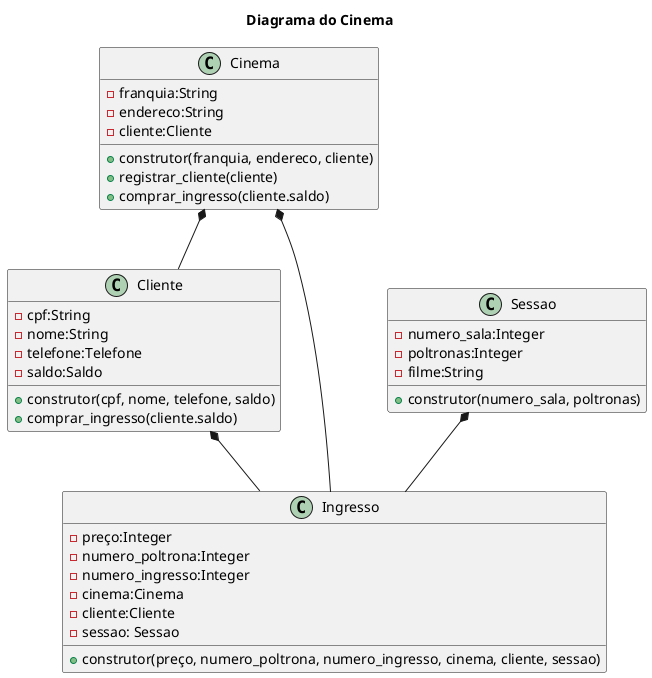 @startuml cinema

title Diagrama do Cinema

class Cinema{
    - franquia:String 
    - endereco:String
    - cliente:Cliente
    + construtor(franquia, endereco, cliente)
    + registrar_cliente(cliente)
    + comprar_ingresso(cliente.saldo)
}

class Cliente{
    - cpf:String
    - nome:String 
    - telefone:Telefone
    - saldo:Saldo
    + construtor(cpf, nome, telefone, saldo)
    + comprar_ingresso(cliente.saldo)
}

class Sessao{
    - numero_sala:Integer
    - poltronas:Integer
    - filme:String
    + construtor(numero_sala, poltronas)
}

class Ingresso{
    - preço:Integer
    - numero_poltrona:Integer
    - numero_ingresso:Integer
    - cinema:Cinema
    - cliente:Cliente
    - sessao: Sessao
    + construtor(preço, numero_poltrona, numero_ingresso, cinema, cliente, sessao)
}

Cinema *-- Cliente
Cliente *-- Ingresso
Sessao *-- Ingresso
Cinema *-- Ingresso

@enduml